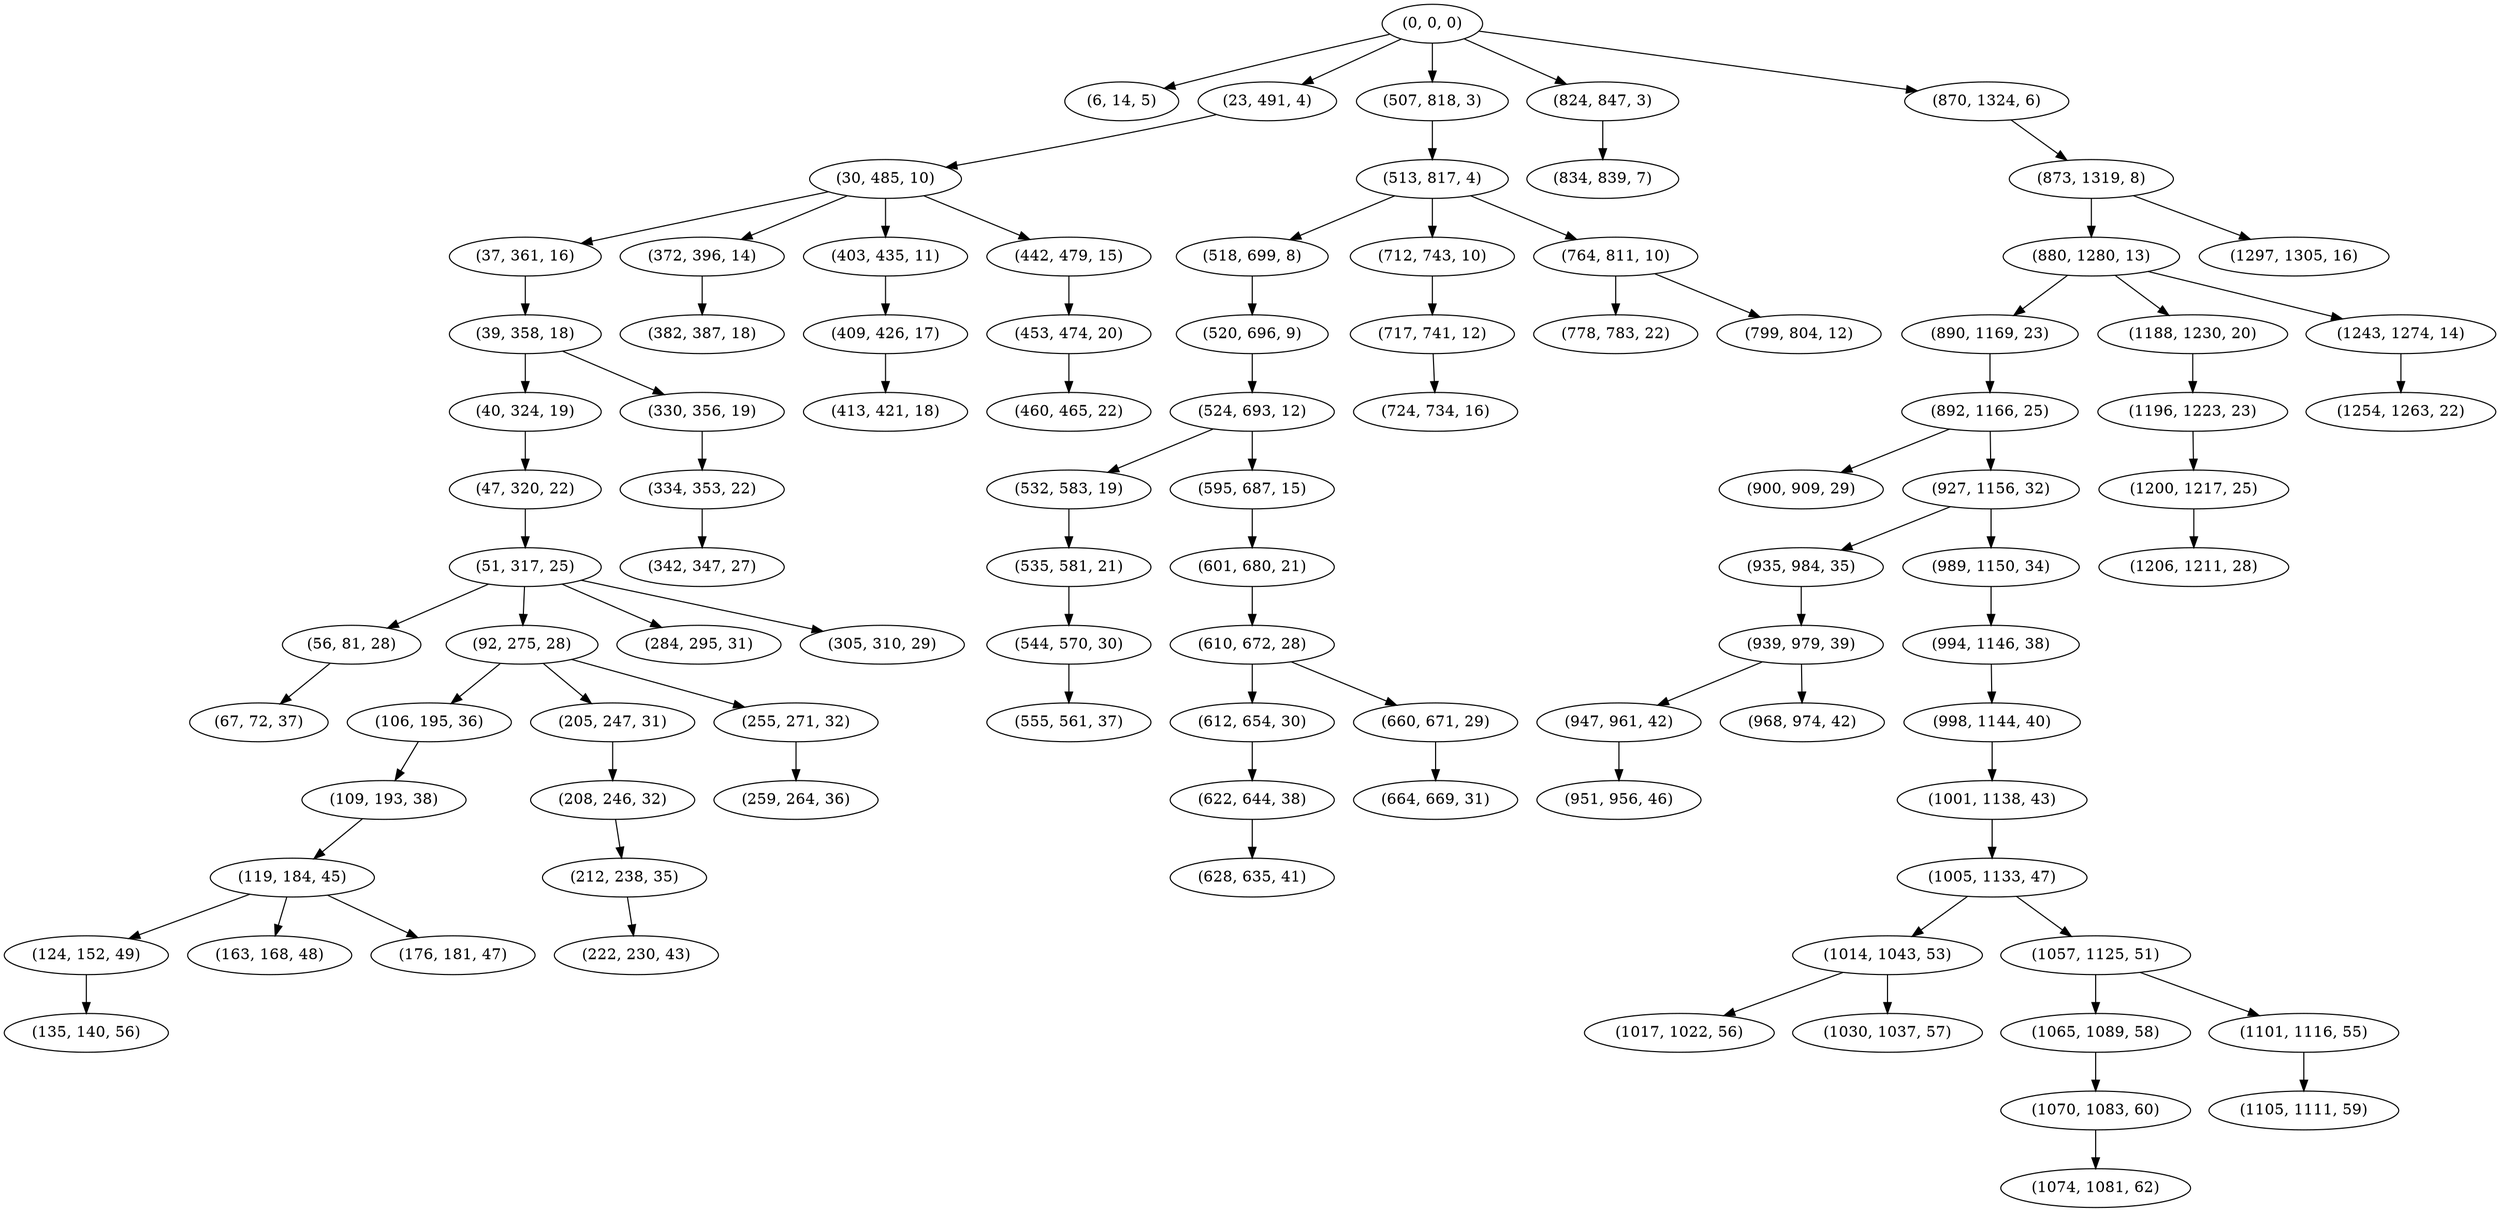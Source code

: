 digraph tree {
    "(0, 0, 0)";
    "(6, 14, 5)";
    "(23, 491, 4)";
    "(30, 485, 10)";
    "(37, 361, 16)";
    "(39, 358, 18)";
    "(40, 324, 19)";
    "(47, 320, 22)";
    "(51, 317, 25)";
    "(56, 81, 28)";
    "(67, 72, 37)";
    "(92, 275, 28)";
    "(106, 195, 36)";
    "(109, 193, 38)";
    "(119, 184, 45)";
    "(124, 152, 49)";
    "(135, 140, 56)";
    "(163, 168, 48)";
    "(176, 181, 47)";
    "(205, 247, 31)";
    "(208, 246, 32)";
    "(212, 238, 35)";
    "(222, 230, 43)";
    "(255, 271, 32)";
    "(259, 264, 36)";
    "(284, 295, 31)";
    "(305, 310, 29)";
    "(330, 356, 19)";
    "(334, 353, 22)";
    "(342, 347, 27)";
    "(372, 396, 14)";
    "(382, 387, 18)";
    "(403, 435, 11)";
    "(409, 426, 17)";
    "(413, 421, 18)";
    "(442, 479, 15)";
    "(453, 474, 20)";
    "(460, 465, 22)";
    "(507, 818, 3)";
    "(513, 817, 4)";
    "(518, 699, 8)";
    "(520, 696, 9)";
    "(524, 693, 12)";
    "(532, 583, 19)";
    "(535, 581, 21)";
    "(544, 570, 30)";
    "(555, 561, 37)";
    "(595, 687, 15)";
    "(601, 680, 21)";
    "(610, 672, 28)";
    "(612, 654, 30)";
    "(622, 644, 38)";
    "(628, 635, 41)";
    "(660, 671, 29)";
    "(664, 669, 31)";
    "(712, 743, 10)";
    "(717, 741, 12)";
    "(724, 734, 16)";
    "(764, 811, 10)";
    "(778, 783, 22)";
    "(799, 804, 12)";
    "(824, 847, 3)";
    "(834, 839, 7)";
    "(870, 1324, 6)";
    "(873, 1319, 8)";
    "(880, 1280, 13)";
    "(890, 1169, 23)";
    "(892, 1166, 25)";
    "(900, 909, 29)";
    "(927, 1156, 32)";
    "(935, 984, 35)";
    "(939, 979, 39)";
    "(947, 961, 42)";
    "(951, 956, 46)";
    "(968, 974, 42)";
    "(989, 1150, 34)";
    "(994, 1146, 38)";
    "(998, 1144, 40)";
    "(1001, 1138, 43)";
    "(1005, 1133, 47)";
    "(1014, 1043, 53)";
    "(1017, 1022, 56)";
    "(1030, 1037, 57)";
    "(1057, 1125, 51)";
    "(1065, 1089, 58)";
    "(1070, 1083, 60)";
    "(1074, 1081, 62)";
    "(1101, 1116, 55)";
    "(1105, 1111, 59)";
    "(1188, 1230, 20)";
    "(1196, 1223, 23)";
    "(1200, 1217, 25)";
    "(1206, 1211, 28)";
    "(1243, 1274, 14)";
    "(1254, 1263, 22)";
    "(1297, 1305, 16)";
    "(0, 0, 0)" -> "(6, 14, 5)";
    "(0, 0, 0)" -> "(23, 491, 4)";
    "(0, 0, 0)" -> "(507, 818, 3)";
    "(0, 0, 0)" -> "(824, 847, 3)";
    "(0, 0, 0)" -> "(870, 1324, 6)";
    "(23, 491, 4)" -> "(30, 485, 10)";
    "(30, 485, 10)" -> "(37, 361, 16)";
    "(30, 485, 10)" -> "(372, 396, 14)";
    "(30, 485, 10)" -> "(403, 435, 11)";
    "(30, 485, 10)" -> "(442, 479, 15)";
    "(37, 361, 16)" -> "(39, 358, 18)";
    "(39, 358, 18)" -> "(40, 324, 19)";
    "(39, 358, 18)" -> "(330, 356, 19)";
    "(40, 324, 19)" -> "(47, 320, 22)";
    "(47, 320, 22)" -> "(51, 317, 25)";
    "(51, 317, 25)" -> "(56, 81, 28)";
    "(51, 317, 25)" -> "(92, 275, 28)";
    "(51, 317, 25)" -> "(284, 295, 31)";
    "(51, 317, 25)" -> "(305, 310, 29)";
    "(56, 81, 28)" -> "(67, 72, 37)";
    "(92, 275, 28)" -> "(106, 195, 36)";
    "(92, 275, 28)" -> "(205, 247, 31)";
    "(92, 275, 28)" -> "(255, 271, 32)";
    "(106, 195, 36)" -> "(109, 193, 38)";
    "(109, 193, 38)" -> "(119, 184, 45)";
    "(119, 184, 45)" -> "(124, 152, 49)";
    "(119, 184, 45)" -> "(163, 168, 48)";
    "(119, 184, 45)" -> "(176, 181, 47)";
    "(124, 152, 49)" -> "(135, 140, 56)";
    "(205, 247, 31)" -> "(208, 246, 32)";
    "(208, 246, 32)" -> "(212, 238, 35)";
    "(212, 238, 35)" -> "(222, 230, 43)";
    "(255, 271, 32)" -> "(259, 264, 36)";
    "(330, 356, 19)" -> "(334, 353, 22)";
    "(334, 353, 22)" -> "(342, 347, 27)";
    "(372, 396, 14)" -> "(382, 387, 18)";
    "(403, 435, 11)" -> "(409, 426, 17)";
    "(409, 426, 17)" -> "(413, 421, 18)";
    "(442, 479, 15)" -> "(453, 474, 20)";
    "(453, 474, 20)" -> "(460, 465, 22)";
    "(507, 818, 3)" -> "(513, 817, 4)";
    "(513, 817, 4)" -> "(518, 699, 8)";
    "(513, 817, 4)" -> "(712, 743, 10)";
    "(513, 817, 4)" -> "(764, 811, 10)";
    "(518, 699, 8)" -> "(520, 696, 9)";
    "(520, 696, 9)" -> "(524, 693, 12)";
    "(524, 693, 12)" -> "(532, 583, 19)";
    "(524, 693, 12)" -> "(595, 687, 15)";
    "(532, 583, 19)" -> "(535, 581, 21)";
    "(535, 581, 21)" -> "(544, 570, 30)";
    "(544, 570, 30)" -> "(555, 561, 37)";
    "(595, 687, 15)" -> "(601, 680, 21)";
    "(601, 680, 21)" -> "(610, 672, 28)";
    "(610, 672, 28)" -> "(612, 654, 30)";
    "(610, 672, 28)" -> "(660, 671, 29)";
    "(612, 654, 30)" -> "(622, 644, 38)";
    "(622, 644, 38)" -> "(628, 635, 41)";
    "(660, 671, 29)" -> "(664, 669, 31)";
    "(712, 743, 10)" -> "(717, 741, 12)";
    "(717, 741, 12)" -> "(724, 734, 16)";
    "(764, 811, 10)" -> "(778, 783, 22)";
    "(764, 811, 10)" -> "(799, 804, 12)";
    "(824, 847, 3)" -> "(834, 839, 7)";
    "(870, 1324, 6)" -> "(873, 1319, 8)";
    "(873, 1319, 8)" -> "(880, 1280, 13)";
    "(873, 1319, 8)" -> "(1297, 1305, 16)";
    "(880, 1280, 13)" -> "(890, 1169, 23)";
    "(880, 1280, 13)" -> "(1188, 1230, 20)";
    "(880, 1280, 13)" -> "(1243, 1274, 14)";
    "(890, 1169, 23)" -> "(892, 1166, 25)";
    "(892, 1166, 25)" -> "(900, 909, 29)";
    "(892, 1166, 25)" -> "(927, 1156, 32)";
    "(927, 1156, 32)" -> "(935, 984, 35)";
    "(927, 1156, 32)" -> "(989, 1150, 34)";
    "(935, 984, 35)" -> "(939, 979, 39)";
    "(939, 979, 39)" -> "(947, 961, 42)";
    "(939, 979, 39)" -> "(968, 974, 42)";
    "(947, 961, 42)" -> "(951, 956, 46)";
    "(989, 1150, 34)" -> "(994, 1146, 38)";
    "(994, 1146, 38)" -> "(998, 1144, 40)";
    "(998, 1144, 40)" -> "(1001, 1138, 43)";
    "(1001, 1138, 43)" -> "(1005, 1133, 47)";
    "(1005, 1133, 47)" -> "(1014, 1043, 53)";
    "(1005, 1133, 47)" -> "(1057, 1125, 51)";
    "(1014, 1043, 53)" -> "(1017, 1022, 56)";
    "(1014, 1043, 53)" -> "(1030, 1037, 57)";
    "(1057, 1125, 51)" -> "(1065, 1089, 58)";
    "(1057, 1125, 51)" -> "(1101, 1116, 55)";
    "(1065, 1089, 58)" -> "(1070, 1083, 60)";
    "(1070, 1083, 60)" -> "(1074, 1081, 62)";
    "(1101, 1116, 55)" -> "(1105, 1111, 59)";
    "(1188, 1230, 20)" -> "(1196, 1223, 23)";
    "(1196, 1223, 23)" -> "(1200, 1217, 25)";
    "(1200, 1217, 25)" -> "(1206, 1211, 28)";
    "(1243, 1274, 14)" -> "(1254, 1263, 22)";
}
